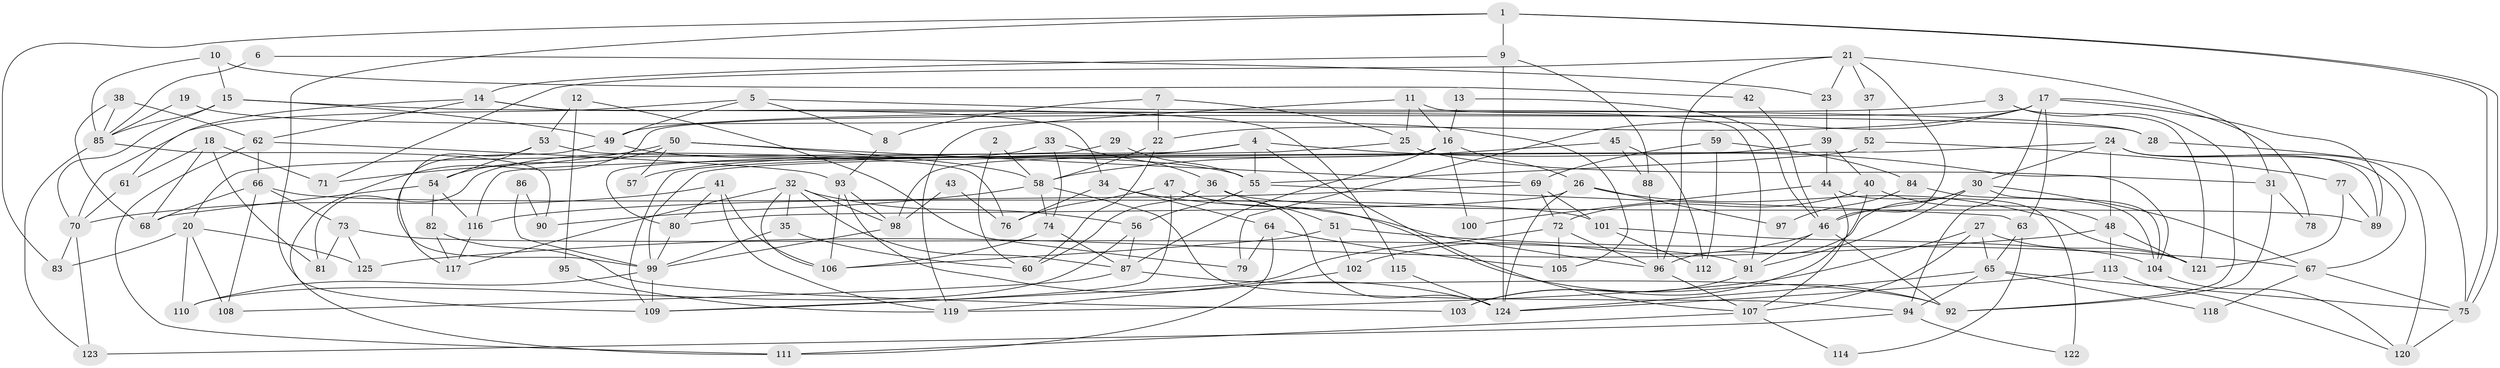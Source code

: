 // Generated by graph-tools (version 1.1) at 2025/50/03/09/25 03:50:03]
// undirected, 125 vertices, 250 edges
graph export_dot {
graph [start="1"]
  node [color=gray90,style=filled];
  1;
  2;
  3;
  4;
  5;
  6;
  7;
  8;
  9;
  10;
  11;
  12;
  13;
  14;
  15;
  16;
  17;
  18;
  19;
  20;
  21;
  22;
  23;
  24;
  25;
  26;
  27;
  28;
  29;
  30;
  31;
  32;
  33;
  34;
  35;
  36;
  37;
  38;
  39;
  40;
  41;
  42;
  43;
  44;
  45;
  46;
  47;
  48;
  49;
  50;
  51;
  52;
  53;
  54;
  55;
  56;
  57;
  58;
  59;
  60;
  61;
  62;
  63;
  64;
  65;
  66;
  67;
  68;
  69;
  70;
  71;
  72;
  73;
  74;
  75;
  76;
  77;
  78;
  79;
  80;
  81;
  82;
  83;
  84;
  85;
  86;
  87;
  88;
  89;
  90;
  91;
  92;
  93;
  94;
  95;
  96;
  97;
  98;
  99;
  100;
  101;
  102;
  103;
  104;
  105;
  106;
  107;
  108;
  109;
  110;
  111;
  112;
  113;
  114;
  115;
  116;
  117;
  118;
  119;
  120;
  121;
  122;
  123;
  124;
  125;
  1 -- 75;
  1 -- 75;
  1 -- 9;
  1 -- 83;
  1 -- 109;
  2 -- 60;
  2 -- 58;
  3 -- 92;
  3 -- 49;
  3 -- 121;
  4 -- 104;
  4 -- 55;
  4 -- 20;
  4 -- 57;
  4 -- 107;
  5 -- 49;
  5 -- 70;
  5 -- 8;
  5 -- 28;
  6 -- 85;
  6 -- 23;
  7 -- 25;
  7 -- 8;
  7 -- 22;
  8 -- 93;
  9 -- 124;
  9 -- 14;
  9 -- 88;
  10 -- 85;
  10 -- 15;
  10 -- 42;
  11 -- 25;
  11 -- 16;
  11 -- 91;
  11 -- 119;
  12 -- 79;
  12 -- 53;
  12 -- 95;
  13 -- 46;
  13 -- 16;
  14 -- 62;
  14 -- 61;
  14 -- 34;
  14 -- 115;
  15 -- 28;
  15 -- 70;
  15 -- 49;
  15 -- 85;
  16 -- 98;
  16 -- 87;
  16 -- 26;
  16 -- 100;
  17 -- 63;
  17 -- 111;
  17 -- 22;
  17 -- 78;
  17 -- 79;
  17 -- 89;
  17 -- 94;
  18 -- 68;
  18 -- 81;
  18 -- 61;
  18 -- 71;
  19 -- 85;
  19 -- 105;
  20 -- 110;
  20 -- 83;
  20 -- 108;
  20 -- 125;
  21 -- 46;
  21 -- 96;
  21 -- 23;
  21 -- 31;
  21 -- 37;
  21 -- 71;
  22 -- 58;
  22 -- 60;
  23 -- 39;
  24 -- 67;
  24 -- 48;
  24 -- 30;
  24 -- 89;
  24 -- 116;
  24 -- 120;
  25 -- 31;
  25 -- 109;
  26 -- 121;
  26 -- 80;
  26 -- 97;
  26 -- 124;
  27 -- 107;
  27 -- 65;
  27 -- 119;
  27 -- 121;
  28 -- 75;
  29 -- 55;
  29 -- 80;
  30 -- 46;
  30 -- 67;
  30 -- 91;
  30 -- 96;
  30 -- 104;
  31 -- 92;
  31 -- 78;
  32 -- 35;
  32 -- 106;
  32 -- 56;
  32 -- 87;
  32 -- 98;
  32 -- 117;
  33 -- 74;
  33 -- 36;
  33 -- 81;
  34 -- 96;
  34 -- 64;
  34 -- 76;
  35 -- 60;
  35 -- 99;
  36 -- 89;
  36 -- 51;
  36 -- 60;
  37 -- 52;
  38 -- 68;
  38 -- 85;
  38 -- 62;
  39 -- 40;
  39 -- 99;
  39 -- 44;
  40 -- 48;
  40 -- 72;
  40 -- 103;
  41 -- 119;
  41 -- 106;
  41 -- 70;
  41 -- 80;
  42 -- 46;
  43 -- 98;
  43 -- 76;
  44 -- 107;
  44 -- 100;
  44 -- 122;
  45 -- 88;
  45 -- 58;
  45 -- 112;
  46 -- 91;
  46 -- 92;
  46 -- 102;
  47 -- 124;
  47 -- 109;
  47 -- 76;
  47 -- 92;
  48 -- 121;
  48 -- 125;
  48 -- 113;
  49 -- 117;
  49 -- 55;
  50 -- 54;
  50 -- 71;
  50 -- 57;
  50 -- 58;
  50 -- 69;
  51 -- 102;
  51 -- 67;
  51 -- 106;
  52 -- 77;
  52 -- 55;
  53 -- 99;
  53 -- 76;
  53 -- 54;
  54 -- 116;
  54 -- 68;
  54 -- 82;
  55 -- 56;
  55 -- 63;
  56 -- 87;
  56 -- 110;
  58 -- 74;
  58 -- 90;
  58 -- 94;
  59 -- 69;
  59 -- 112;
  59 -- 84;
  61 -- 70;
  62 -- 66;
  62 -- 93;
  62 -- 111;
  63 -- 65;
  63 -- 114;
  64 -- 111;
  64 -- 79;
  64 -- 105;
  65 -- 75;
  65 -- 94;
  65 -- 118;
  65 -- 124;
  66 -- 101;
  66 -- 108;
  66 -- 68;
  66 -- 73;
  67 -- 75;
  67 -- 118;
  69 -- 116;
  69 -- 72;
  69 -- 101;
  70 -- 83;
  70 -- 123;
  72 -- 109;
  72 -- 96;
  72 -- 105;
  73 -- 91;
  73 -- 81;
  73 -- 125;
  74 -- 106;
  74 -- 87;
  75 -- 120;
  77 -- 89;
  77 -- 121;
  80 -- 99;
  82 -- 103;
  82 -- 117;
  84 -- 104;
  84 -- 97;
  85 -- 123;
  85 -- 90;
  86 -- 90;
  86 -- 99;
  87 -- 92;
  87 -- 108;
  88 -- 96;
  91 -- 103;
  93 -- 124;
  93 -- 98;
  93 -- 106;
  94 -- 122;
  94 -- 123;
  95 -- 119;
  96 -- 107;
  98 -- 99;
  99 -- 109;
  99 -- 110;
  101 -- 104;
  101 -- 112;
  102 -- 119;
  104 -- 120;
  107 -- 111;
  107 -- 114;
  113 -- 124;
  113 -- 120;
  115 -- 124;
  116 -- 117;
}
